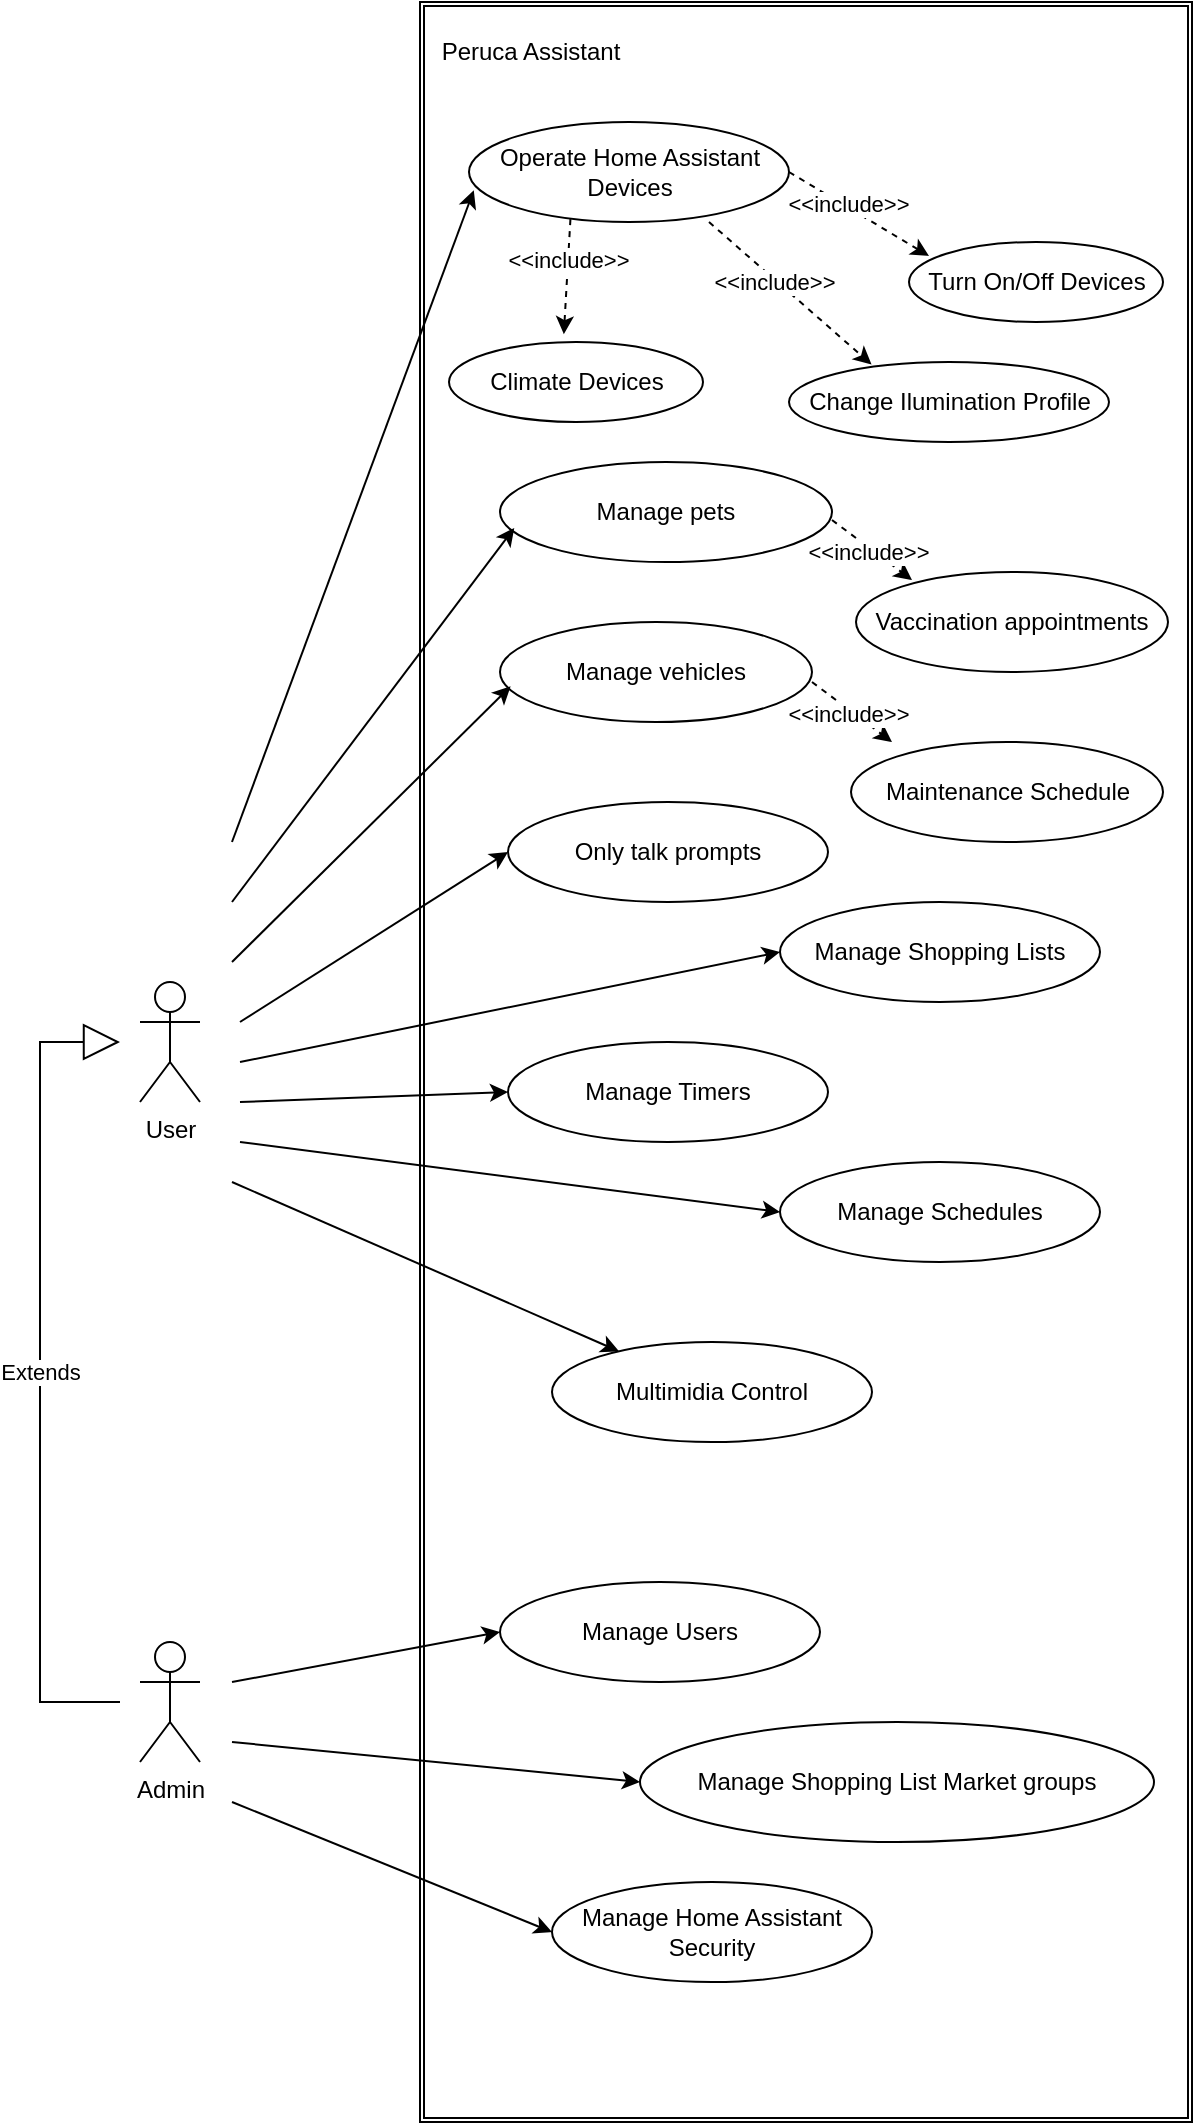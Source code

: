 <mxfile version="27.0.9" pages="3">
  <diagram id="AzjxXNkzqyozSWthbDyI" name="Use Case">
    <mxGraphModel dx="1426" dy="892" grid="1" gridSize="10" guides="1" tooltips="1" connect="1" arrows="1" fold="1" page="1" pageScale="1" pageWidth="827" pageHeight="1169" math="0" shadow="0">
      <root>
        <mxCell id="0" />
        <mxCell id="1" parent="0" />
        <mxCell id="22QkG0PA7Bmm-pPr16Uh-2" value="" style="shape=ext;double=1;rounded=0;whiteSpace=wrap;html=1;" parent="1" vertex="1">
          <mxGeometry x="294" y="20" width="386" height="1060" as="geometry" />
        </mxCell>
        <mxCell id="22QkG0PA7Bmm-pPr16Uh-3" value="User" style="shape=umlActor;verticalLabelPosition=bottom;verticalAlign=top;html=1;" parent="1" vertex="1">
          <mxGeometry x="154" y="510" width="30" height="60" as="geometry" />
        </mxCell>
        <mxCell id="22QkG0PA7Bmm-pPr16Uh-5" value="Admin" style="shape=umlActor;verticalLabelPosition=bottom;verticalAlign=top;html=1;" parent="1" vertex="1">
          <mxGeometry x="154" y="840" width="30" height="60" as="geometry" />
        </mxCell>
        <mxCell id="22QkG0PA7Bmm-pPr16Uh-6" value="Extends" style="endArrow=block;endSize=16;endFill=0;html=1;rounded=0;" parent="1" edge="1">
          <mxGeometry width="160" relative="1" as="geometry">
            <mxPoint x="144" y="870" as="sourcePoint" />
            <mxPoint x="144" y="540" as="targetPoint" />
            <Array as="points">
              <mxPoint x="104" y="870" />
              <mxPoint x="104" y="540" />
            </Array>
          </mxGeometry>
        </mxCell>
        <mxCell id="22QkG0PA7Bmm-pPr16Uh-7" value="Only talk prompts" style="ellipse;whiteSpace=wrap;html=1;" parent="1" vertex="1">
          <mxGeometry x="338" y="420" width="160" height="50" as="geometry" />
        </mxCell>
        <mxCell id="22QkG0PA7Bmm-pPr16Uh-9" value="" style="endArrow=classic;html=1;rounded=0;entryX=0;entryY=0.5;entryDx=0;entryDy=0;" parent="1" target="22QkG0PA7Bmm-pPr16Uh-7" edge="1">
          <mxGeometry width="50" height="50" relative="1" as="geometry">
            <mxPoint x="204" y="530" as="sourcePoint" />
            <mxPoint x="274" y="660" as="targetPoint" />
          </mxGeometry>
        </mxCell>
        <mxCell id="22QkG0PA7Bmm-pPr16Uh-10" value="Manage Users" style="ellipse;whiteSpace=wrap;html=1;" parent="1" vertex="1">
          <mxGeometry x="334" y="810" width="160" height="50" as="geometry" />
        </mxCell>
        <mxCell id="22QkG0PA7Bmm-pPr16Uh-11" value="" style="endArrow=classic;html=1;rounded=0;entryX=0;entryY=0.5;entryDx=0;entryDy=0;" parent="1" target="22QkG0PA7Bmm-pPr16Uh-10" edge="1">
          <mxGeometry width="50" height="50" relative="1" as="geometry">
            <mxPoint x="200" y="860" as="sourcePoint" />
            <mxPoint x="274" y="810" as="targetPoint" />
          </mxGeometry>
        </mxCell>
        <mxCell id="22QkG0PA7Bmm-pPr16Uh-14" value="Manage Shopping List Market groups" style="ellipse;whiteSpace=wrap;html=1;" parent="1" vertex="1">
          <mxGeometry x="404" y="880" width="257" height="60" as="geometry" />
        </mxCell>
        <mxCell id="22QkG0PA7Bmm-pPr16Uh-15" value="" style="endArrow=classic;html=1;rounded=0;entryX=0;entryY=0.5;entryDx=0;entryDy=0;" parent="1" target="22QkG0PA7Bmm-pPr16Uh-14" edge="1">
          <mxGeometry width="50" height="50" relative="1" as="geometry">
            <mxPoint x="200" y="890" as="sourcePoint" />
            <mxPoint x="524" y="870" as="targetPoint" />
          </mxGeometry>
        </mxCell>
        <mxCell id="22QkG0PA7Bmm-pPr16Uh-19" value="Manage Shopping Lists" style="ellipse;whiteSpace=wrap;html=1;" parent="1" vertex="1">
          <mxGeometry x="474" y="470" width="160" height="50" as="geometry" />
        </mxCell>
        <mxCell id="22QkG0PA7Bmm-pPr16Uh-20" value="Manage Timers" style="ellipse;whiteSpace=wrap;html=1;" parent="1" vertex="1">
          <mxGeometry x="338" y="540" width="160" height="50" as="geometry" />
        </mxCell>
        <mxCell id="22QkG0PA7Bmm-pPr16Uh-21" value="" style="endArrow=classic;html=1;rounded=0;entryX=0;entryY=0.5;entryDx=0;entryDy=0;" parent="1" target="22QkG0PA7Bmm-pPr16Uh-19" edge="1">
          <mxGeometry width="50" height="50" relative="1" as="geometry">
            <mxPoint x="204" y="550" as="sourcePoint" />
            <mxPoint x="284" y="520" as="targetPoint" />
          </mxGeometry>
        </mxCell>
        <mxCell id="22QkG0PA7Bmm-pPr16Uh-22" value="Manage Schedules" style="ellipse;whiteSpace=wrap;html=1;" parent="1" vertex="1">
          <mxGeometry x="474" y="600" width="160" height="50" as="geometry" />
        </mxCell>
        <mxCell id="22QkG0PA7Bmm-pPr16Uh-23" value="" style="endArrow=classic;html=1;rounded=0;entryX=0;entryY=0.5;entryDx=0;entryDy=0;" parent="1" target="22QkG0PA7Bmm-pPr16Uh-20" edge="1">
          <mxGeometry width="50" height="50" relative="1" as="geometry">
            <mxPoint x="204" y="570" as="sourcePoint" />
            <mxPoint x="274" y="580" as="targetPoint" />
          </mxGeometry>
        </mxCell>
        <mxCell id="22QkG0PA7Bmm-pPr16Uh-24" value="" style="endArrow=classic;html=1;rounded=0;entryX=0;entryY=0.5;entryDx=0;entryDy=0;" parent="1" target="22QkG0PA7Bmm-pPr16Uh-22" edge="1">
          <mxGeometry width="50" height="50" relative="1" as="geometry">
            <mxPoint x="204" y="590" as="sourcePoint" />
            <mxPoint x="254" y="620" as="targetPoint" />
          </mxGeometry>
        </mxCell>
        <mxCell id="22QkG0PA7Bmm-pPr16Uh-25" value="Operate Home Assistant Devices" style="ellipse;whiteSpace=wrap;html=1;" parent="1" vertex="1">
          <mxGeometry x="318.5" y="80" width="160" height="50" as="geometry" />
        </mxCell>
        <mxCell id="22QkG0PA7Bmm-pPr16Uh-26" value="" style="endArrow=classic;html=1;rounded=0;entryX=0.015;entryY=0.683;entryDx=0;entryDy=0;entryPerimeter=0;" parent="1" target="22QkG0PA7Bmm-pPr16Uh-25" edge="1">
          <mxGeometry width="50" height="50" relative="1" as="geometry">
            <mxPoint x="200" y="440" as="sourcePoint" />
            <mxPoint x="254" y="450" as="targetPoint" />
          </mxGeometry>
        </mxCell>
        <mxCell id="22QkG0PA7Bmm-pPr16Uh-27" value="Climate Devices" style="ellipse;whiteSpace=wrap;html=1;" parent="1" vertex="1">
          <mxGeometry x="308.5" y="190" width="127" height="40" as="geometry" />
        </mxCell>
        <mxCell id="22QkG0PA7Bmm-pPr16Uh-28" value="Turn On/Off Devices" style="ellipse;whiteSpace=wrap;html=1;" parent="1" vertex="1">
          <mxGeometry x="538.5" y="140" width="127" height="40" as="geometry" />
        </mxCell>
        <mxCell id="22QkG0PA7Bmm-pPr16Uh-29" value="Change Ilumination Profile" style="ellipse;whiteSpace=wrap;html=1;" parent="1" vertex="1">
          <mxGeometry x="478.5" y="200" width="160" height="40" as="geometry" />
        </mxCell>
        <mxCell id="22QkG0PA7Bmm-pPr16Uh-30" value="" style="endArrow=classic;html=1;rounded=0;exitX=1;exitY=0.5;exitDx=0;exitDy=0;dashed=1;" parent="1" source="22QkG0PA7Bmm-pPr16Uh-25" edge="1">
          <mxGeometry width="50" height="50" relative="1" as="geometry">
            <mxPoint x="518.5" y="130" as="sourcePoint" />
            <mxPoint x="548.5" y="147" as="targetPoint" />
          </mxGeometry>
        </mxCell>
        <mxCell id="22QkG0PA7Bmm-pPr16Uh-35" value="&amp;lt;&amp;lt;include&amp;gt;&amp;gt;" style="edgeLabel;html=1;align=center;verticalAlign=middle;resizable=0;points=[];" parent="22QkG0PA7Bmm-pPr16Uh-30" vertex="1" connectable="0">
          <mxGeometry x="-0.345" y="-3" relative="1" as="geometry">
            <mxPoint x="8" as="offset" />
          </mxGeometry>
        </mxCell>
        <mxCell id="22QkG0PA7Bmm-pPr16Uh-31" value="" style="endArrow=classic;html=1;rounded=0;exitX=1;exitY=0.5;exitDx=0;exitDy=0;dashed=1;entryX=0.258;entryY=0.031;entryDx=0;entryDy=0;entryPerimeter=0;" parent="1" target="22QkG0PA7Bmm-pPr16Uh-29" edge="1">
          <mxGeometry width="50" height="50" relative="1" as="geometry">
            <mxPoint x="438.5" y="130" as="sourcePoint" />
            <mxPoint x="508.5" y="172" as="targetPoint" />
          </mxGeometry>
        </mxCell>
        <mxCell id="22QkG0PA7Bmm-pPr16Uh-34" value="&amp;lt;&amp;lt;include&amp;gt;&amp;gt;" style="edgeLabel;html=1;align=center;verticalAlign=middle;resizable=0;points=[];" parent="22QkG0PA7Bmm-pPr16Uh-31" vertex="1" connectable="0">
          <mxGeometry x="-0.191" y="-1" relative="1" as="geometry">
            <mxPoint as="offset" />
          </mxGeometry>
        </mxCell>
        <mxCell id="22QkG0PA7Bmm-pPr16Uh-32" value="" style="endArrow=classic;html=1;rounded=0;exitX=0.317;exitY=0.971;exitDx=0;exitDy=0;dashed=1;exitPerimeter=0;entryX=0.452;entryY=-0.098;entryDx=0;entryDy=0;entryPerimeter=0;" parent="1" source="22QkG0PA7Bmm-pPr16Uh-25" target="22QkG0PA7Bmm-pPr16Uh-27" edge="1">
          <mxGeometry width="50" height="50" relative="1" as="geometry">
            <mxPoint x="391.5" y="139" as="sourcePoint" />
            <mxPoint x="461.5" y="181" as="targetPoint" />
          </mxGeometry>
        </mxCell>
        <mxCell id="22QkG0PA7Bmm-pPr16Uh-33" value="&amp;lt;&amp;lt;include&amp;gt;&amp;gt;" style="edgeLabel;html=1;align=center;verticalAlign=middle;resizable=0;points=[];" parent="22QkG0PA7Bmm-pPr16Uh-32" vertex="1" connectable="0">
          <mxGeometry x="-0.306" relative="1" as="geometry">
            <mxPoint as="offset" />
          </mxGeometry>
        </mxCell>
        <mxCell id="22QkG0PA7Bmm-pPr16Uh-36" value="Manage Home Assistant Security" style="ellipse;whiteSpace=wrap;html=1;" parent="1" vertex="1">
          <mxGeometry x="360" y="960" width="160" height="50" as="geometry" />
        </mxCell>
        <mxCell id="22QkG0PA7Bmm-pPr16Uh-37" value="" style="endArrow=classic;html=1;rounded=0;entryX=0;entryY=0.5;entryDx=0;entryDy=0;" parent="1" target="22QkG0PA7Bmm-pPr16Uh-36" edge="1">
          <mxGeometry width="50" height="50" relative="1" as="geometry">
            <mxPoint x="200" y="920" as="sourcePoint" />
            <mxPoint x="254" y="950" as="targetPoint" />
          </mxGeometry>
        </mxCell>
        <mxCell id="22QkG0PA7Bmm-pPr16Uh-38" value="Peruca Assistant" style="text;html=1;align=center;verticalAlign=middle;resizable=0;points=[];autosize=1;strokeColor=none;fillColor=none;" parent="1" vertex="1">
          <mxGeometry x="294" y="30" width="110" height="30" as="geometry" />
        </mxCell>
        <mxCell id="fn7bttBEKci_fTVbFrJp-1" value="Multimidia Control" style="ellipse;whiteSpace=wrap;html=1;" parent="1" vertex="1">
          <mxGeometry x="360" y="690" width="160" height="50" as="geometry" />
        </mxCell>
        <mxCell id="fn7bttBEKci_fTVbFrJp-2" value="" style="endArrow=classic;html=1;rounded=0;" parent="1" target="fn7bttBEKci_fTVbFrJp-1" edge="1">
          <mxGeometry width="50" height="50" relative="1" as="geometry">
            <mxPoint x="200" y="610" as="sourcePoint" />
            <mxPoint x="300" y="600" as="targetPoint" />
          </mxGeometry>
        </mxCell>
        <mxCell id="RWqz3JO85AMVfZ8GLwPY-1" value="Manage vehicles" style="ellipse;whiteSpace=wrap;html=1;" vertex="1" parent="1">
          <mxGeometry x="334" y="330" width="156" height="50" as="geometry" />
        </mxCell>
        <mxCell id="RWqz3JO85AMVfZ8GLwPY-2" value="" style="endArrow=classic;html=1;rounded=0;entryX=0.034;entryY=0.643;entryDx=0;entryDy=0;entryPerimeter=0;" edge="1" parent="1" target="RWqz3JO85AMVfZ8GLwPY-1">
          <mxGeometry width="50" height="50" relative="1" as="geometry">
            <mxPoint x="200" y="500" as="sourcePoint" />
            <mxPoint x="411" y="500" as="targetPoint" />
          </mxGeometry>
        </mxCell>
        <mxCell id="RWqz3JO85AMVfZ8GLwPY-3" value="Manage pets" style="ellipse;whiteSpace=wrap;html=1;" vertex="1" parent="1">
          <mxGeometry x="334" y="250" width="166" height="50" as="geometry" />
        </mxCell>
        <mxCell id="RWqz3JO85AMVfZ8GLwPY-4" value="" style="endArrow=classic;html=1;rounded=0;entryX=0.043;entryY=0.66;entryDx=0;entryDy=0;entryPerimeter=0;" edge="1" parent="1" target="RWqz3JO85AMVfZ8GLwPY-3">
          <mxGeometry width="50" height="50" relative="1" as="geometry">
            <mxPoint x="200" y="470" as="sourcePoint" />
            <mxPoint x="399" y="440" as="targetPoint" />
          </mxGeometry>
        </mxCell>
        <mxCell id="fdvms3CZRuKxaVY-I8ky-1" value="" style="endArrow=classic;html=1;rounded=0;exitX=1;exitY=0.5;exitDx=0;exitDy=0;dashed=1;" edge="1" parent="1">
          <mxGeometry width="50" height="50" relative="1" as="geometry">
            <mxPoint x="490" y="360" as="sourcePoint" />
            <mxPoint x="530" y="390" as="targetPoint" />
          </mxGeometry>
        </mxCell>
        <mxCell id="fdvms3CZRuKxaVY-I8ky-2" value="&amp;lt;&amp;lt;include&amp;gt;&amp;gt;" style="edgeLabel;html=1;align=center;verticalAlign=middle;resizable=0;points=[];" vertex="1" connectable="0" parent="fdvms3CZRuKxaVY-I8ky-1">
          <mxGeometry x="-0.191" y="-1" relative="1" as="geometry">
            <mxPoint x="2" y="3" as="offset" />
          </mxGeometry>
        </mxCell>
        <mxCell id="fdvms3CZRuKxaVY-I8ky-3" value="Maintenance Schedule" style="ellipse;whiteSpace=wrap;html=1;" vertex="1" parent="1">
          <mxGeometry x="509.5" y="390" width="156" height="50" as="geometry" />
        </mxCell>
        <mxCell id="fdvms3CZRuKxaVY-I8ky-4" value="" style="endArrow=classic;html=1;rounded=0;exitX=1;exitY=0.5;exitDx=0;exitDy=0;dashed=1;" edge="1" parent="1">
          <mxGeometry width="50" height="50" relative="1" as="geometry">
            <mxPoint x="500" y="279" as="sourcePoint" />
            <mxPoint x="540" y="309" as="targetPoint" />
          </mxGeometry>
        </mxCell>
        <mxCell id="fdvms3CZRuKxaVY-I8ky-5" value="&amp;lt;&amp;lt;include&amp;gt;&amp;gt;" style="edgeLabel;html=1;align=center;verticalAlign=middle;resizable=0;points=[];" vertex="1" connectable="0" parent="fdvms3CZRuKxaVY-I8ky-4">
          <mxGeometry x="-0.191" y="-1" relative="1" as="geometry">
            <mxPoint x="2" y="3" as="offset" />
          </mxGeometry>
        </mxCell>
        <mxCell id="fdvms3CZRuKxaVY-I8ky-6" value="Vaccination appointments" style="ellipse;whiteSpace=wrap;html=1;" vertex="1" parent="1">
          <mxGeometry x="512" y="305" width="156" height="50" as="geometry" />
        </mxCell>
      </root>
    </mxGraphModel>
  </diagram>
  <diagram id="fnRqZbwFqAGzTq_wg0AI" name="Component Diagram">
    <mxGraphModel dx="1194" dy="659" grid="1" gridSize="10" guides="1" tooltips="1" connect="1" arrows="1" fold="1" page="1" pageScale="1" pageWidth="1169" pageHeight="827" math="0" shadow="0">
      <root>
        <mxCell id="0" />
        <mxCell id="1" parent="0" />
        <mxCell id="j9jeA0UQWSRx-9CEalAt-38" value="" style="shape=folder;fontStyle=1;spacingTop=10;tabWidth=110;tabHeight=20;tabPosition=left;html=1;whiteSpace=wrap;" parent="1" vertex="1">
          <mxGeometry x="247" y="250" width="560" height="270" as="geometry" />
        </mxCell>
        <mxCell id="j9jeA0UQWSRx-9CEalAt-4" value="" style="shape=folder;fontStyle=1;spacingTop=10;tabWidth=150;tabHeight=20;tabPosition=left;html=1;whiteSpace=wrap;" parent="1" vertex="1">
          <mxGeometry x="247" y="550" width="760" height="180" as="geometry" />
        </mxCell>
        <mxCell id="j9jeA0UQWSRx-9CEalAt-1" value="&lt;div&gt;&amp;lt;&amp;lt;REST API&amp;gt;&amp;gt;&lt;/div&gt;Peruca API" style="shape=module;align=left;spacingLeft=20;align=center;verticalAlign=top;whiteSpace=wrap;html=1;" parent="1" vertex="1">
          <mxGeometry x="387" y="290" width="140" height="50" as="geometry" />
        </mxCell>
        <mxCell id="j9jeA0UQWSRx-9CEalAt-2" value="&lt;div&gt;&amp;lt;&amp;lt;UNIX Daemon&amp;gt;&amp;gt;&lt;/div&gt;Peruca Service Broker" style="shape=module;align=left;spacingLeft=20;align=center;verticalAlign=top;whiteSpace=wrap;html=1;" parent="1" vertex="1">
          <mxGeometry x="597" y="290" width="140" height="50" as="geometry" />
        </mxCell>
        <mxCell id="j9jeA0UQWSRx-9CEalAt-7" value="Use" style="endArrow=open;endSize=12;dashed=1;html=1;rounded=0;exitX=0.5;exitY=1;exitDx=0;exitDy=0;entryX=-0.13;entryY=0.839;entryDx=0;entryDy=0;entryPerimeter=0;" parent="1" source="j9jeA0UQWSRx-9CEalAt-8" target="j9jeA0UQWSRx-9CEalAt-20" edge="1">
          <mxGeometry width="160" relative="1" as="geometry">
            <mxPoint x="492" y="340" as="sourcePoint" />
            <mxPoint x="387" y="540" as="targetPoint" />
          </mxGeometry>
        </mxCell>
        <mxCell id="j9jeA0UQWSRx-9CEalAt-8" value="&amp;lt;&amp;lt;Resource Lib&amp;gt;&amp;gt;&lt;div&gt;Peruca Domain&lt;/div&gt;" style="shape=module;align=left;spacingLeft=20;align=center;verticalAlign=top;whiteSpace=wrap;html=1;" parent="1" vertex="1">
          <mxGeometry x="507" y="440" width="190" height="50" as="geometry" />
        </mxCell>
        <mxCell id="j9jeA0UQWSRx-9CEalAt-10" value="Use" style="endArrow=open;endSize=12;dashed=1;html=1;rounded=0;entryX=0.25;entryY=0;entryDx=0;entryDy=0;exitX=0.433;exitY=1.051;exitDx=0;exitDy=0;exitPerimeter=0;" parent="1" source="j9jeA0UQWSRx-9CEalAt-1" target="j9jeA0UQWSRx-9CEalAt-8" edge="1">
          <mxGeometry width="160" relative="1" as="geometry">
            <mxPoint x="387" y="410" as="sourcePoint" />
            <mxPoint x="547" y="410" as="targetPoint" />
          </mxGeometry>
        </mxCell>
        <mxCell id="j9jeA0UQWSRx-9CEalAt-11" value="Use" style="endArrow=open;endSize=12;dashed=1;html=1;rounded=0;exitX=0.5;exitY=1;exitDx=0;exitDy=0;entryX=0.835;entryY=-0.098;entryDx=0;entryDy=0;entryPerimeter=0;" parent="1" source="j9jeA0UQWSRx-9CEalAt-2" target="j9jeA0UQWSRx-9CEalAt-8" edge="1">
          <mxGeometry width="160" relative="1" as="geometry">
            <mxPoint x="747" y="400" as="sourcePoint" />
            <mxPoint x="907" y="400" as="targetPoint" />
          </mxGeometry>
        </mxCell>
        <mxCell id="j9jeA0UQWSRx-9CEalAt-12" value="MQTT Broker" style="shape=module;align=left;spacingLeft=20;align=center;verticalAlign=top;whiteSpace=wrap;html=1;" parent="1" vertex="1">
          <mxGeometry x="847" y="270" width="140" height="50" as="geometry" />
        </mxCell>
        <mxCell id="j9jeA0UQWSRx-9CEalAt-13" value="Use" style="endArrow=open;endSize=12;dashed=1;html=1;rounded=0;entryX=0;entryY=0;entryDx=0;entryDy=35;entryPerimeter=0;" parent="1" target="j9jeA0UQWSRx-9CEalAt-12" edge="1">
          <mxGeometry width="160" relative="1" as="geometry">
            <mxPoint x="697" y="460" as="sourcePoint" />
            <mxPoint x="857" y="460" as="targetPoint" />
          </mxGeometry>
        </mxCell>
        <mxCell id="j9jeA0UQWSRx-9CEalAt-14" value="&lt;div&gt;&amp;lt;&amp;lt;SQL Database&amp;gt;&amp;gt;&lt;/div&gt;PerucaDb" style="shape=cylinder3;whiteSpace=wrap;html=1;boundedLbl=1;backgroundOutline=1;size=15;" parent="1" vertex="1">
          <mxGeometry x="862" y="430" width="110" height="100" as="geometry" />
        </mxCell>
        <mxCell id="j9jeA0UQWSRx-9CEalAt-17" value="Use" style="endArrow=open;endSize=12;dashed=1;html=1;rounded=0;exitX=1;exitY=0.5;exitDx=0;exitDy=0;entryX=0;entryY=0.5;entryDx=0;entryDy=0;entryPerimeter=0;" parent="1" source="j9jeA0UQWSRx-9CEalAt-8" target="j9jeA0UQWSRx-9CEalAt-14" edge="1">
          <mxGeometry width="160" relative="1" as="geometry">
            <mxPoint x="297" y="470" as="sourcePoint" />
            <mxPoint x="297" y="530" as="targetPoint" />
          </mxGeometry>
        </mxCell>
        <mxCell id="j9jeA0UQWSRx-9CEalAt-18" value="LLM Providers" style="text;html=1;align=center;verticalAlign=middle;resizable=0;points=[];autosize=1;strokeColor=none;fillColor=none;" parent="1" vertex="1">
          <mxGeometry x="241" y="547" width="100" height="30" as="geometry" />
        </mxCell>
        <mxCell id="j9jeA0UQWSRx-9CEalAt-20" value="1" style="text;html=1;align=center;verticalAlign=middle;resizable=0;points=[];autosize=1;strokeColor=none;fillColor=none;" parent="1" vertex="1">
          <mxGeometry x="607" y="540" width="30" height="30" as="geometry" />
        </mxCell>
        <mxCell id="j9jeA0UQWSRx-9CEalAt-23" value="" style="shape=image;html=1;verticalLabelPosition=bottom;verticalAlign=top;imageAspect=1;aspect=fixed;image=img/clipart/Gear_128x128.png" parent="1" vertex="1">
          <mxGeometry x="724.62" y="325" width="9.38" height="11" as="geometry" />
        </mxCell>
        <mxCell id="j9jeA0UQWSRx-9CEalAt-24" value="&lt;div&gt;&amp;lt;&amp;lt;REST API&amp;gt;&amp;gt;&lt;/div&gt;Home Assistant API" style="shape=module;align=left;spacingLeft=20;align=center;verticalAlign=top;whiteSpace=wrap;html=1;" parent="1" vertex="1">
          <mxGeometry x="837" y="360" width="160" height="50" as="geometry" />
        </mxCell>
        <mxCell id="j9jeA0UQWSRx-9CEalAt-25" value="Use" style="endArrow=open;endSize=12;dashed=1;html=1;rounded=0;entryX=0;entryY=0;entryDx=0;entryDy=15;entryPerimeter=0;exitX=1;exitY=0.5;exitDx=0;exitDy=0;" parent="1" source="j9jeA0UQWSRx-9CEalAt-8" target="j9jeA0UQWSRx-9CEalAt-24" edge="1">
          <mxGeometry width="160" relative="1" as="geometry">
            <mxPoint x="577" y="500" as="sourcePoint" />
            <mxPoint x="737" y="500" as="targetPoint" />
          </mxGeometry>
        </mxCell>
        <mxCell id="j9jeA0UQWSRx-9CEalAt-26" value="&amp;lt;&amp;lt;Application&amp;gt;&amp;gt;&lt;div&gt;NodeRED Workflow&lt;/div&gt;" style="shape=module;align=left;spacingLeft=20;align=center;verticalAlign=top;whiteSpace=wrap;html=1;" parent="1" vertex="1">
          <mxGeometry x="471" y="130" width="170" height="50" as="geometry" />
        </mxCell>
        <mxCell id="j9jeA0UQWSRx-9CEalAt-27" value="Use" style="endArrow=open;endSize=12;dashed=1;html=1;rounded=0;exitX=0.187;exitY=1.062;exitDx=0;exitDy=0;exitPerimeter=0;entryX=0.584;entryY=-0.027;entryDx=0;entryDy=0;entryPerimeter=0;" parent="1" source="j9jeA0UQWSRx-9CEalAt-26" target="j9jeA0UQWSRx-9CEalAt-1" edge="1">
          <mxGeometry width="160" relative="1" as="geometry">
            <mxPoint x="547" y="210" as="sourcePoint" />
            <mxPoint x="707" y="210" as="targetPoint" />
          </mxGeometry>
        </mxCell>
        <mxCell id="j9jeA0UQWSRx-9CEalAt-31" value="" style="shape=folder;fontStyle=1;spacingTop=10;tabWidth=89;tabHeight=20;tabPosition=left;html=1;whiteSpace=wrap;" parent="1" vertex="1">
          <mxGeometry x="627.55" y="579.5" width="359.45" height="120.5" as="geometry" />
        </mxCell>
        <mxCell id="j9jeA0UQWSRx-9CEalAt-28" value="Use" style="endArrow=open;endSize=12;dashed=1;html=1;rounded=0;exitX=1;exitY=0.5;exitDx=0;exitDy=0;entryX=0.414;entryY=-0.134;entryDx=0;entryDy=0;entryPerimeter=0;" parent="1" source="j9jeA0UQWSRx-9CEalAt-26" target="j9jeA0UQWSRx-9CEalAt-12" edge="1">
          <mxGeometry width="160" relative="1" as="geometry">
            <mxPoint x="767" y="220" as="sourcePoint" />
            <mxPoint x="927" y="220" as="targetPoint" />
          </mxGeometry>
        </mxCell>
        <mxCell id="j9jeA0UQWSRx-9CEalAt-3" value="&lt;div&gt;&amp;lt;&amp;lt;REST API&amp;gt;&amp;gt;&lt;/div&gt;Chat GPT API" style="shape=module;align=left;spacingLeft=20;align=center;verticalAlign=top;whiteSpace=wrap;html=1;" parent="1" vertex="1">
          <mxGeometry x="637" y="622.5" width="160" height="50" as="geometry" />
        </mxCell>
        <mxCell id="j9jeA0UQWSRx-9CEalAt-32" value="" style="shape=folder;fontStyle=1;spacingTop=10;tabWidth=90;tabHeight=20;tabPosition=left;html=1;whiteSpace=wrap;" parent="1" vertex="1">
          <mxGeometry x="257" y="580" width="360" height="120" as="geometry" />
        </mxCell>
        <mxCell id="j9jeA0UQWSRx-9CEalAt-30" value="&lt;div&gt;&amp;lt;&amp;lt;REST API&amp;gt;&amp;gt;&lt;/div&gt;&lt;div&gt;LocalAi&lt;/div&gt;" style="shape=module;align=left;spacingLeft=20;align=center;verticalAlign=top;whiteSpace=wrap;html=1;" parent="1" vertex="1">
          <mxGeometry x="267" y="617" width="160" height="50" as="geometry" />
        </mxCell>
        <mxCell id="j9jeA0UQWSRx-9CEalAt-6" value="&lt;div&gt;&amp;lt;&amp;lt;REST API&amp;gt;&amp;gt;&lt;/div&gt;&lt;div&gt;Ollama&lt;/div&gt;" style="shape=module;align=left;spacingLeft=20;align=center;verticalAlign=top;whiteSpace=wrap;html=1;" parent="1" vertex="1">
          <mxGeometry x="437" y="617" width="160" height="50" as="geometry" />
        </mxCell>
        <mxCell id="j9jeA0UQWSRx-9CEalAt-33" value="&lt;div&gt;&amp;lt;&amp;lt;REST API&amp;gt;&amp;gt;&lt;/div&gt;Google Gemini API" style="shape=module;align=left;spacingLeft=20;align=center;verticalAlign=top;whiteSpace=wrap;html=1;" parent="1" vertex="1">
          <mxGeometry x="807" y="622.5" width="160" height="50" as="geometry" />
        </mxCell>
        <mxCell id="j9jeA0UQWSRx-9CEalAt-34" value="Local" style="text;html=1;align=center;verticalAlign=middle;resizable=0;points=[];autosize=1;strokeColor=none;fillColor=none;" parent="1" vertex="1">
          <mxGeometry x="252" y="575" width="50" height="30" as="geometry" />
        </mxCell>
        <mxCell id="j9jeA0UQWSRx-9CEalAt-35" value="Remote" style="text;html=1;align=center;verticalAlign=middle;resizable=0;points=[];autosize=1;strokeColor=none;fillColor=none;" parent="1" vertex="1">
          <mxGeometry x="621" y="574.5" width="70" height="30" as="geometry" />
        </mxCell>
        <mxCell id="j9jeA0UQWSRx-9CEalAt-36" value="&amp;lt;&amp;lt;Resource Lib&amp;gt;&amp;gt;&lt;div&gt;Spacy&lt;/div&gt;" style="shape=module;align=left;spacingLeft=20;align=center;verticalAlign=top;whiteSpace=wrap;html=1;" parent="1" vertex="1">
          <mxGeometry x="267" y="390" width="170" height="50" as="geometry" />
        </mxCell>
        <mxCell id="j9jeA0UQWSRx-9CEalAt-37" value="Use" style="endArrow=open;endSize=12;dashed=1;html=1;rounded=0;entryX=1;entryY=0.75;entryDx=0;entryDy=0;exitX=0.05;exitY=0.306;exitDx=0;exitDy=0;exitPerimeter=0;" parent="1" source="j9jeA0UQWSRx-9CEalAt-8" target="j9jeA0UQWSRx-9CEalAt-36" edge="1">
          <mxGeometry width="160" relative="1" as="geometry">
            <mxPoint x="267" y="480" as="sourcePoint" />
            <mxPoint x="427" y="480" as="targetPoint" />
          </mxGeometry>
        </mxCell>
        <mxCell id="j9jeA0UQWSRx-9CEalAt-39" value="Peruca Assistant" style="text;html=1;align=center;verticalAlign=middle;resizable=0;points=[];autosize=1;strokeColor=none;fillColor=none;" parent="1" vertex="1">
          <mxGeometry x="241" y="245" width="110" height="30" as="geometry" />
        </mxCell>
        <mxCell id="_lujvokNihChuoPmKY0--1" value="Project: Peruca Virtual Assistant&lt;div&gt;Author: Bruno Crema Ferreira - Last Update: 24/06/2024&lt;/div&gt;" style="shape=umlFrame;whiteSpace=wrap;html=1;pointerEvents=0;width=330;height=30;" parent="1" vertex="1">
          <mxGeometry x="200" y="80" width="870" height="690" as="geometry" />
        </mxCell>
      </root>
    </mxGraphModel>
  </diagram>
  <diagram id="xfsLvgY5jhHBzrPdtCOW" name="Main Graph">
    <mxGraphModel dx="1426" dy="892" grid="1" gridSize="10" guides="1" tooltips="1" connect="1" arrows="1" fold="1" page="1" pageScale="1" pageWidth="827" pageHeight="1169" math="0" shadow="0">
      <root>
        <mxCell id="0" />
        <mxCell id="1" parent="0" />
        <mxCell id="3ABX6RGs9f28OTZEmQwU-1" value="classify" style="points=[[0.145,0.145,0],[0.5,0,0],[0.855,0.145,0],[1,0.5,0],[0.855,0.855,0],[0.5,1,0],[0.145,0.855,0],[0,0.5,0]];shape=mxgraph.bpmn.event;html=1;verticalLabelPosition=bottom;labelBackgroundColor=#ffffff;verticalAlign=top;align=center;perimeter=ellipsePerimeter;outlineConnect=0;aspect=fixed;outline=standard;symbol=general;" parent="1" vertex="1">
          <mxGeometry x="160" y="460" width="50" height="50" as="geometry" />
        </mxCell>
        <mxCell id="3ABX6RGs9f28OTZEmQwU-3" value="" style="curved=1;endArrow=classic;html=1;rounded=0;" parent="1" target="3ABX6RGs9f28OTZEmQwU-1" edge="1">
          <mxGeometry width="50" height="50" relative="1" as="geometry">
            <mxPoint x="70" y="580" as="sourcePoint" />
            <mxPoint x="140" y="500" as="targetPoint" />
            <Array as="points">
              <mxPoint x="90" y="500" />
            </Array>
          </mxGeometry>
        </mxCell>
        <mxCell id="3ABX6RGs9f28OTZEmQwU-4" value="start" style="text;html=1;align=center;verticalAlign=middle;resizable=0;points=[];autosize=1;strokeColor=none;fillColor=none;" parent="1" vertex="1">
          <mxGeometry x="50" y="500" width="50" height="30" as="geometry" />
        </mxCell>
        <mxCell id="3ABX6RGs9f28OTZEmQwU-6" value="" style="curved=1;endArrow=classic;html=1;rounded=0;exitX=0.5;exitY=0;exitDx=0;exitDy=0;exitPerimeter=0;entryX=0;entryY=0.5;entryDx=0;entryDy=0;entryPerimeter=0;" parent="1" source="3ABX6RGs9f28OTZEmQwU-1" target="FZmx0aLrvSzHzqw9jZK_-1" edge="1">
          <mxGeometry width="50" height="50" relative="1" as="geometry">
            <mxPoint x="200" y="390" as="sourcePoint" />
            <mxPoint x="322.768" y="276.434" as="targetPoint" />
            <Array as="points">
              <mxPoint x="200" y="340" />
            </Array>
          </mxGeometry>
        </mxCell>
        <mxCell id="3ABX6RGs9f28OTZEmQwU-8" value="" style="curved=1;endArrow=classic;html=1;rounded=0;" parent="1" source="3ABX6RGs9f28OTZEmQwU-1" target="FZmx0aLrvSzHzqw9jZK_-2" edge="1">
          <mxGeometry width="50" height="50" relative="1" as="geometry">
            <mxPoint x="240" y="520" as="sourcePoint" />
            <mxPoint x="462.017" y="434.839" as="targetPoint" />
            <Array as="points">
              <mxPoint x="310" y="500" />
            </Array>
          </mxGeometry>
        </mxCell>
        <mxCell id="3ABX6RGs9f28OTZEmQwU-10" value="" style="curved=1;endArrow=classic;html=1;rounded=0;" parent="1" source="3ABX6RGs9f28OTZEmQwU-1" target="FZmx0aLrvSzHzqw9jZK_-3" edge="1">
          <mxGeometry width="50" height="50" relative="1" as="geometry">
            <mxPoint x="250" y="660" as="sourcePoint" />
            <mxPoint x="455.975" y="593.782" as="targetPoint" />
            <Array as="points">
              <mxPoint x="380" y="520" />
              <mxPoint x="440" y="580" />
            </Array>
          </mxGeometry>
        </mxCell>
        <mxCell id="3ABX6RGs9f28OTZEmQwU-12" value="" style="curved=1;endArrow=classic;html=1;rounded=0;" parent="1" source="3ABX6RGs9f28OTZEmQwU-1" target="FZmx0aLrvSzHzqw9jZK_-4" edge="1">
          <mxGeometry width="50" height="50" relative="1" as="geometry">
            <mxPoint x="230" y="550" as="sourcePoint" />
            <mxPoint x="312.924" y="640.086" as="targetPoint" />
            <Array as="points">
              <mxPoint x="310" y="610" />
            </Array>
          </mxGeometry>
        </mxCell>
        <mxCell id="FZmx0aLrvSzHzqw9jZK_-1" value="smart_home_lights" style="points=[[0.145,0.145,0],[0.5,0,0],[0.855,0.145,0],[1,0.5,0],[0.855,0.855,0],[0.5,1,0],[0.145,0.855,0],[0,0.5,0]];shape=mxgraph.bpmn.event;html=1;verticalLabelPosition=bottom;labelBackgroundColor=#ffffff;verticalAlign=top;align=center;perimeter=ellipsePerimeter;outlineConnect=0;aspect=fixed;outline=standard;symbol=general;" parent="1" vertex="1">
          <mxGeometry x="320" y="250" width="50" height="50" as="geometry" />
        </mxCell>
        <mxCell id="FZmx0aLrvSzHzqw9jZK_-2" value="smart_home_security_cams" style="points=[[0.145,0.145,0],[0.5,0,0],[0.855,0.145,0],[1,0.5,0],[0.855,0.855,0],[0.5,1,0],[0.145,0.855,0],[0,0.5,0]];shape=mxgraph.bpmn.event;html=1;verticalLabelPosition=bottom;labelBackgroundColor=#ffffff;verticalAlign=top;align=center;perimeter=ellipsePerimeter;outlineConnect=0;aspect=fixed;outline=standard;symbol=general;" parent="1" vertex="1">
          <mxGeometry x="450" y="390" width="50" height="50" as="geometry" />
        </mxCell>
        <mxCell id="FZmx0aLrvSzHzqw9jZK_-3" value="shopping_list" style="points=[[0.145,0.145,0],[0.5,0,0],[0.855,0.145,0],[1,0.5,0],[0.855,0.855,0],[0.5,1,0],[0.145,0.855,0],[0,0.5,0]];shape=mxgraph.bpmn.event;html=1;verticalLabelPosition=bottom;labelBackgroundColor=#ffffff;verticalAlign=top;align=center;perimeter=ellipsePerimeter;outlineConnect=0;aspect=fixed;outline=standard;symbol=general;" parent="1" vertex="1">
          <mxGeometry x="440" y="580" width="50" height="50" as="geometry" />
        </mxCell>
        <mxCell id="FZmx0aLrvSzHzqw9jZK_-4" value="only_talking" style="points=[[0.145,0.145,0],[0.5,0,0],[0.855,0.145,0],[1,0.5,0],[0.855,0.855,0],[0.5,1,0],[0.145,0.855,0],[0,0.5,0]];shape=mxgraph.bpmn.event;html=1;verticalLabelPosition=bottom;labelBackgroundColor=#ffffff;verticalAlign=top;align=center;perimeter=ellipsePerimeter;outlineConnect=0;aspect=fixed;outline=standard;symbol=general;" parent="1" vertex="1">
          <mxGeometry x="290" y="640" width="50" height="50" as="geometry" />
        </mxCell>
        <mxCell id="FZmx0aLrvSzHzqw9jZK_-7" value="final_response" style="points=[[0.145,0.145,0],[0.5,0,0],[0.855,0.145,0],[1,0.5,0],[0.855,0.855,0],[0.5,1,0],[0.145,0.855,0],[0,0.5,0]];shape=mxgraph.bpmn.event;html=1;verticalLabelPosition=bottom;labelBackgroundColor=#ffffff;verticalAlign=top;align=center;perimeter=ellipsePerimeter;outlineConnect=0;aspect=fixed;outline=end;symbol=terminate2;" parent="1" vertex="1">
          <mxGeometry x="730" y="390" width="50" height="50" as="geometry" />
        </mxCell>
        <mxCell id="FZmx0aLrvSzHzqw9jZK_-8" value="" style="curved=1;endArrow=classic;html=1;rounded=0;entryX=0.145;entryY=0.145;entryDx=0;entryDy=0;entryPerimeter=0;" parent="1" source="FZmx0aLrvSzHzqw9jZK_-1" target="FZmx0aLrvSzHzqw9jZK_-7" edge="1">
          <mxGeometry width="50" height="50" relative="1" as="geometry">
            <mxPoint x="520" y="435" as="sourcePoint" />
            <mxPoint x="655" y="250" as="targetPoint" />
            <Array as="points">
              <mxPoint x="630" y="260" />
            </Array>
          </mxGeometry>
        </mxCell>
        <mxCell id="FZmx0aLrvSzHzqw9jZK_-9" value="" style="curved=1;endArrow=classic;html=1;rounded=0;exitX=1;exitY=0.5;exitDx=0;exitDy=0;exitPerimeter=0;" parent="1" source="FZmx0aLrvSzHzqw9jZK_-2" target="FZmx0aLrvSzHzqw9jZK_-7" edge="1">
          <mxGeometry width="50" height="50" relative="1" as="geometry">
            <mxPoint x="570" y="405" as="sourcePoint" />
            <mxPoint x="705" y="220" as="targetPoint" />
            <Array as="points">
              <mxPoint x="610" y="400" />
            </Array>
          </mxGeometry>
        </mxCell>
        <mxCell id="FZmx0aLrvSzHzqw9jZK_-10" value="" style="curved=1;endArrow=classic;html=1;rounded=0;" parent="1" source="FZmx0aLrvSzHzqw9jZK_-3" target="FZmx0aLrvSzHzqw9jZK_-7" edge="1">
          <mxGeometry width="50" height="50" relative="1" as="geometry">
            <mxPoint x="550" y="655" as="sourcePoint" />
            <mxPoint x="685" y="470" as="targetPoint" />
            <Array as="points">
              <mxPoint x="620" y="570" />
            </Array>
          </mxGeometry>
        </mxCell>
        <mxCell id="FZmx0aLrvSzHzqw9jZK_-11" value="" style="curved=1;endArrow=classic;html=1;rounded=0;" parent="1" source="FZmx0aLrvSzHzqw9jZK_-4" target="FZmx0aLrvSzHzqw9jZK_-7" edge="1">
          <mxGeometry width="50" height="50" relative="1" as="geometry">
            <mxPoint x="490" y="770" as="sourcePoint" />
            <mxPoint x="625" y="585" as="targetPoint" />
            <Array as="points">
              <mxPoint x="710" y="750" />
            </Array>
          </mxGeometry>
        </mxCell>
      </root>
    </mxGraphModel>
  </diagram>
</mxfile>
